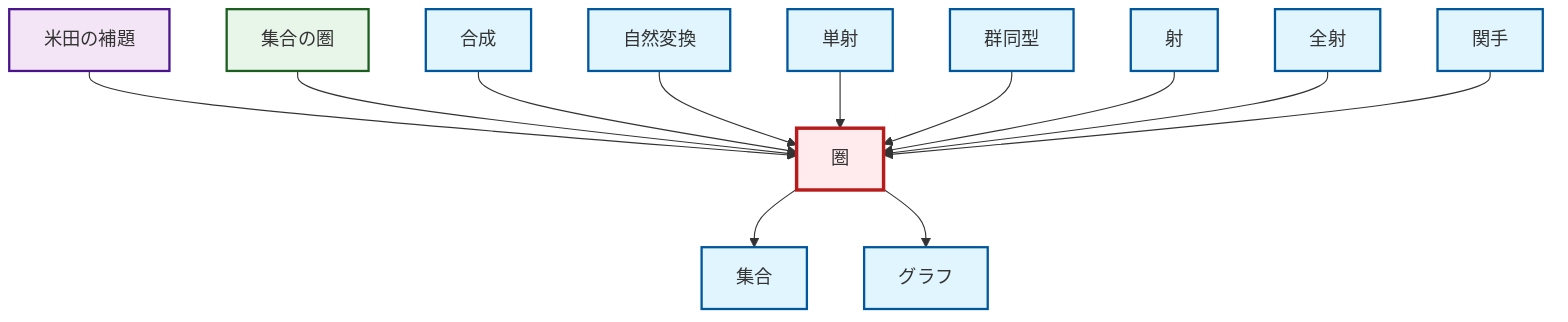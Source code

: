 graph TD
    classDef definition fill:#e1f5fe,stroke:#01579b,stroke-width:2px
    classDef theorem fill:#f3e5f5,stroke:#4a148c,stroke-width:2px
    classDef axiom fill:#fff3e0,stroke:#e65100,stroke-width:2px
    classDef example fill:#e8f5e9,stroke:#1b5e20,stroke-width:2px
    classDef current fill:#ffebee,stroke:#b71c1c,stroke-width:3px
    def-graph["グラフ"]:::definition
    def-functor["関手"]:::definition
    def-morphism["射"]:::definition
    thm-yoneda["米田の補題"]:::theorem
    def-monomorphism["単射"]:::definition
    def-isomorphism["群同型"]:::definition
    ex-set-category["集合の圏"]:::example
    def-category["圏"]:::definition
    def-set["集合"]:::definition
    def-epimorphism["全射"]:::definition
    def-natural-transformation["自然変換"]:::definition
    def-composition["合成"]:::definition
    thm-yoneda --> def-category
    ex-set-category --> def-category
    def-composition --> def-category
    def-natural-transformation --> def-category
    def-monomorphism --> def-category
    def-isomorphism --> def-category
    def-morphism --> def-category
    def-category --> def-set
    def-category --> def-graph
    def-epimorphism --> def-category
    def-functor --> def-category
    class def-category current